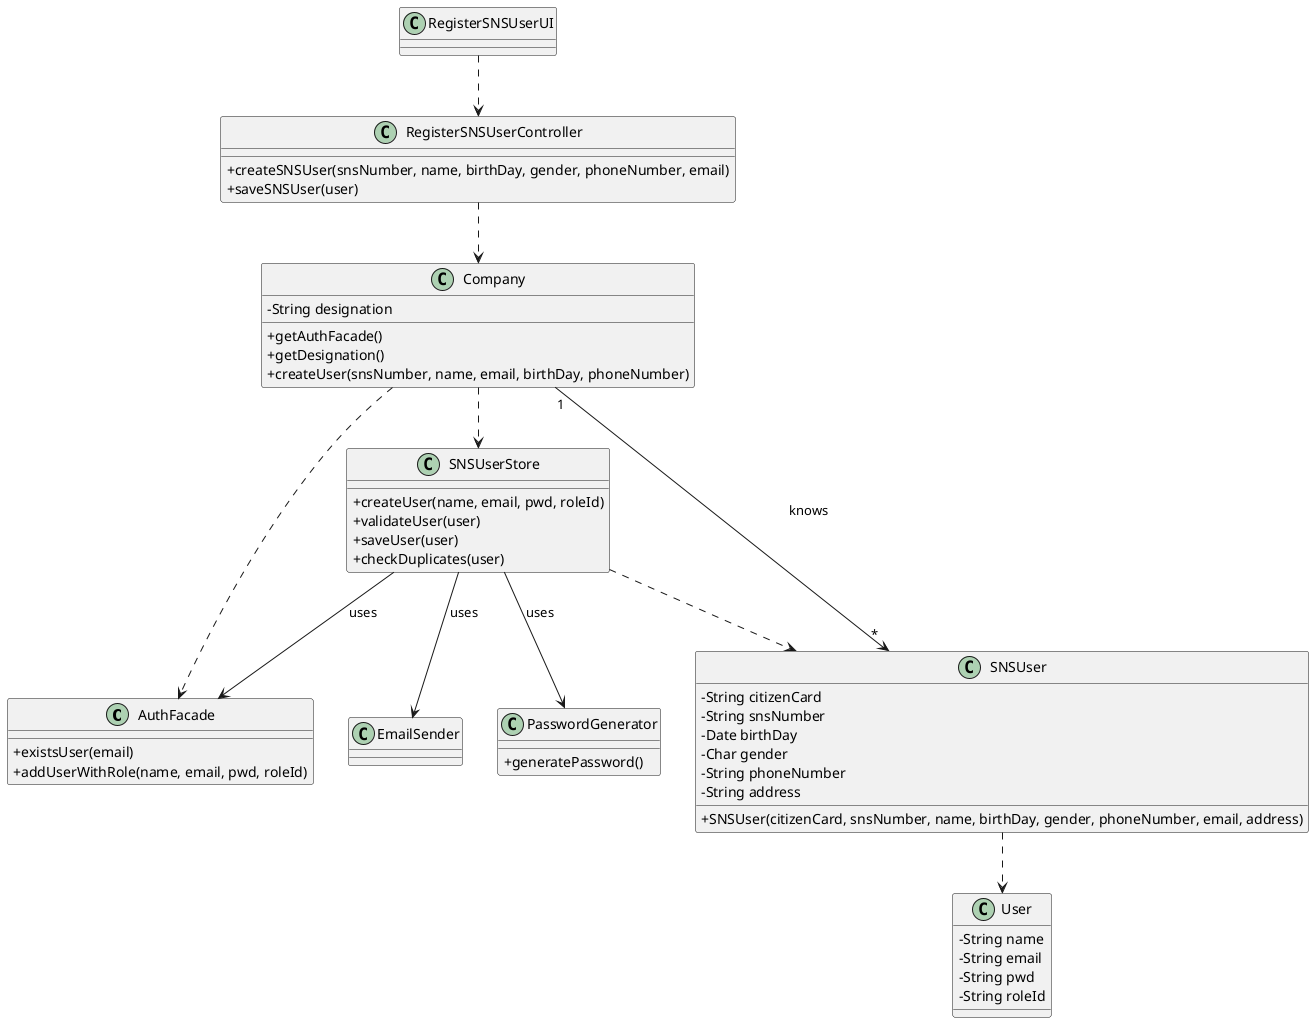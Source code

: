 @startuml US03_CD
skinparam classAttributeIconSize 0

class AuthFacade {
  + existsUser(email)
  + addUserWithRole(name, email, pwd, roleId)
}

class Company {
  - String designation
  + getAuthFacade()
  + getDesignation()
  + createUser(snsNumber, name, email, birthDay, phoneNumber)
}

class RegisterSNSUserController {
  + createSNSUser(snsNumber, name, birthDay, gender, phoneNumber, email)
  + saveSNSUser(user)
}

class RegisterSNSUserUI { }

class SNSUser {
  - String citizenCard
  - String snsNumber
  - Date birthDay
  - Char gender
  - String phoneNumber
  - String address
  + SNSUser(citizenCard, snsNumber, name, birthDay, gender, phoneNumber, email, address)
}

class User {
  - String name
  - String email
  - String pwd
  - String roleId
}

class SNSUserStore {
  + createUser(name, email, pwd, roleId)
  + validateUser(user)
  + saveUser(user)
  + checkDuplicates(user)
}

class PasswordGenerator {
  + generatePassword()
}

class EmailSender {}


Company ..> SNSUserStore
Company ..> AuthFacade
Company "1" --> "*" SNSUser : knows

RegisterSNSUserController ..> Company

RegisterSNSUserUI ..> RegisterSNSUserController

' SNSUser --|> User
SNSUser ..> User

SNSUserStore --> AuthFacade : uses
SNSUserStore --> PasswordGenerator : uses
SNSUserStore --> EmailSender : uses
SNSUserStore ..> SNSUser

@enduml